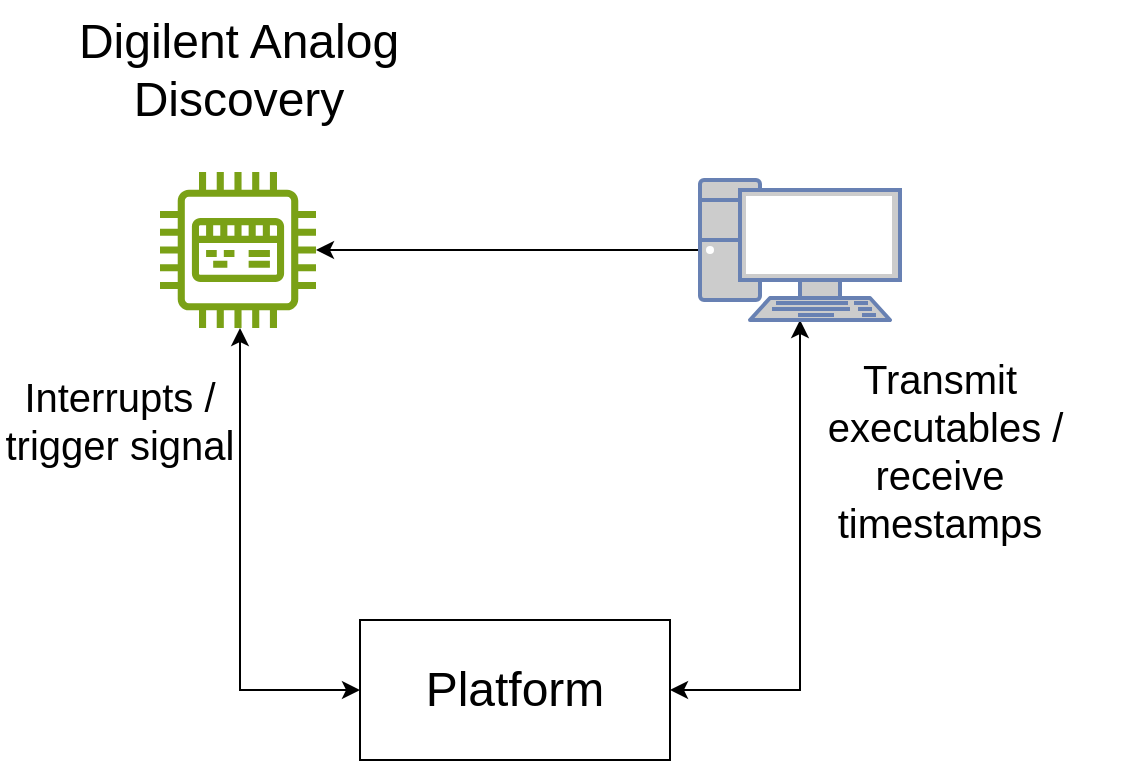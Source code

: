 <mxfile version="23.1.5" type="device">
  <diagram name="Page-1" id="H_ZzraOqR7gK3ljpmpXr">
    <mxGraphModel dx="1364" dy="843" grid="1" gridSize="10" guides="1" tooltips="1" connect="1" arrows="1" fold="1" page="1" pageScale="1" pageWidth="850" pageHeight="1100" math="0" shadow="0">
      <root>
        <mxCell id="0" />
        <mxCell id="1" parent="0" />
        <mxCell id="rIKiWWHC82eU-teVghNC-7" style="edgeStyle=orthogonalEdgeStyle;rounded=0;orthogonalLoop=1;jettySize=auto;html=1;exitX=0;exitY=0.5;exitDx=0;exitDy=0;exitPerimeter=0;" edge="1" parent="1" source="rIKiWWHC82eU-teVghNC-1" target="rIKiWWHC82eU-teVghNC-2">
          <mxGeometry relative="1" as="geometry" />
        </mxCell>
        <mxCell id="rIKiWWHC82eU-teVghNC-10" style="edgeStyle=orthogonalEdgeStyle;rounded=0;orthogonalLoop=1;jettySize=auto;html=1;exitX=0.5;exitY=1;exitDx=0;exitDy=0;exitPerimeter=0;entryX=1;entryY=0.5;entryDx=0;entryDy=0;startArrow=classic;startFill=1;" edge="1" parent="1" source="rIKiWWHC82eU-teVghNC-1" target="rIKiWWHC82eU-teVghNC-4">
          <mxGeometry relative="1" as="geometry" />
        </mxCell>
        <mxCell id="rIKiWWHC82eU-teVghNC-1" value="" style="fontColor=#0066CC;verticalAlign=top;verticalLabelPosition=bottom;labelPosition=center;align=center;html=1;outlineConnect=0;fillColor=#CCCCCC;strokeColor=#6881B3;gradientColor=none;gradientDirection=north;strokeWidth=2;shape=mxgraph.networks.pc;" vertex="1" parent="1">
          <mxGeometry x="460" y="210" width="100" height="70" as="geometry" />
        </mxCell>
        <mxCell id="rIKiWWHC82eU-teVghNC-9" value="" style="edgeStyle=orthogonalEdgeStyle;rounded=0;orthogonalLoop=1;jettySize=auto;html=1;entryX=0;entryY=0.5;entryDx=0;entryDy=0;startArrow=classic;startFill=1;" edge="1" parent="1" source="rIKiWWHC82eU-teVghNC-2" target="rIKiWWHC82eU-teVghNC-4">
          <mxGeometry relative="1" as="geometry">
            <mxPoint x="229" y="373" as="targetPoint" />
            <Array as="points">
              <mxPoint x="230" y="465" />
            </Array>
          </mxGeometry>
        </mxCell>
        <mxCell id="rIKiWWHC82eU-teVghNC-2" value="" style="sketch=0;outlineConnect=0;fontColor=#232F3E;gradientColor=none;fillColor=#7AA116;strokeColor=none;dashed=0;verticalLabelPosition=bottom;verticalAlign=top;align=center;html=1;fontSize=12;fontStyle=0;aspect=fixed;pointerEvents=1;shape=mxgraph.aws4.iot_thing_industrial_pc;" vertex="1" parent="1">
          <mxGeometry x="190" y="206" width="78" height="78" as="geometry" />
        </mxCell>
        <mxCell id="rIKiWWHC82eU-teVghNC-3" value="&lt;font style=&quot;font-size: 24px;&quot;&gt;Digilent Analog &lt;br&gt;Discovery&lt;/font&gt;" style="text;html=1;align=center;verticalAlign=middle;resizable=0;points=[];autosize=1;strokeColor=none;fillColor=none;" vertex="1" parent="1">
          <mxGeometry x="139" y="120" width="180" height="70" as="geometry" />
        </mxCell>
        <mxCell id="rIKiWWHC82eU-teVghNC-4" value="&lt;span style=&quot;font-size: 24px;&quot;&gt;Platform&lt;/span&gt;" style="rounded=0;whiteSpace=wrap;html=1;" vertex="1" parent="1">
          <mxGeometry x="290" y="430" width="155" height="70" as="geometry" />
        </mxCell>
        <mxCell id="rIKiWWHC82eU-teVghNC-12" value="&lt;span style=&quot;font-size: 20px;&quot;&gt;Transmit&lt;br&gt;&amp;nbsp;executables /&lt;br&gt;receive&lt;br&gt;timestamps&lt;br&gt;&lt;/span&gt;" style="text;html=1;align=center;verticalAlign=middle;whiteSpace=wrap;rounded=0;" vertex="1" parent="1">
          <mxGeometry x="480" y="280" width="200" height="130" as="geometry" />
        </mxCell>
        <mxCell id="rIKiWWHC82eU-teVghNC-15" value="&lt;span style=&quot;font-size: 20px;&quot;&gt;Interrupts /&lt;br&gt;trigger signal&lt;br&gt;&lt;/span&gt;" style="text;html=1;align=center;verticalAlign=middle;whiteSpace=wrap;rounded=0;" vertex="1" parent="1">
          <mxGeometry x="110" y="300" width="120" height="60" as="geometry" />
        </mxCell>
      </root>
    </mxGraphModel>
  </diagram>
</mxfile>
